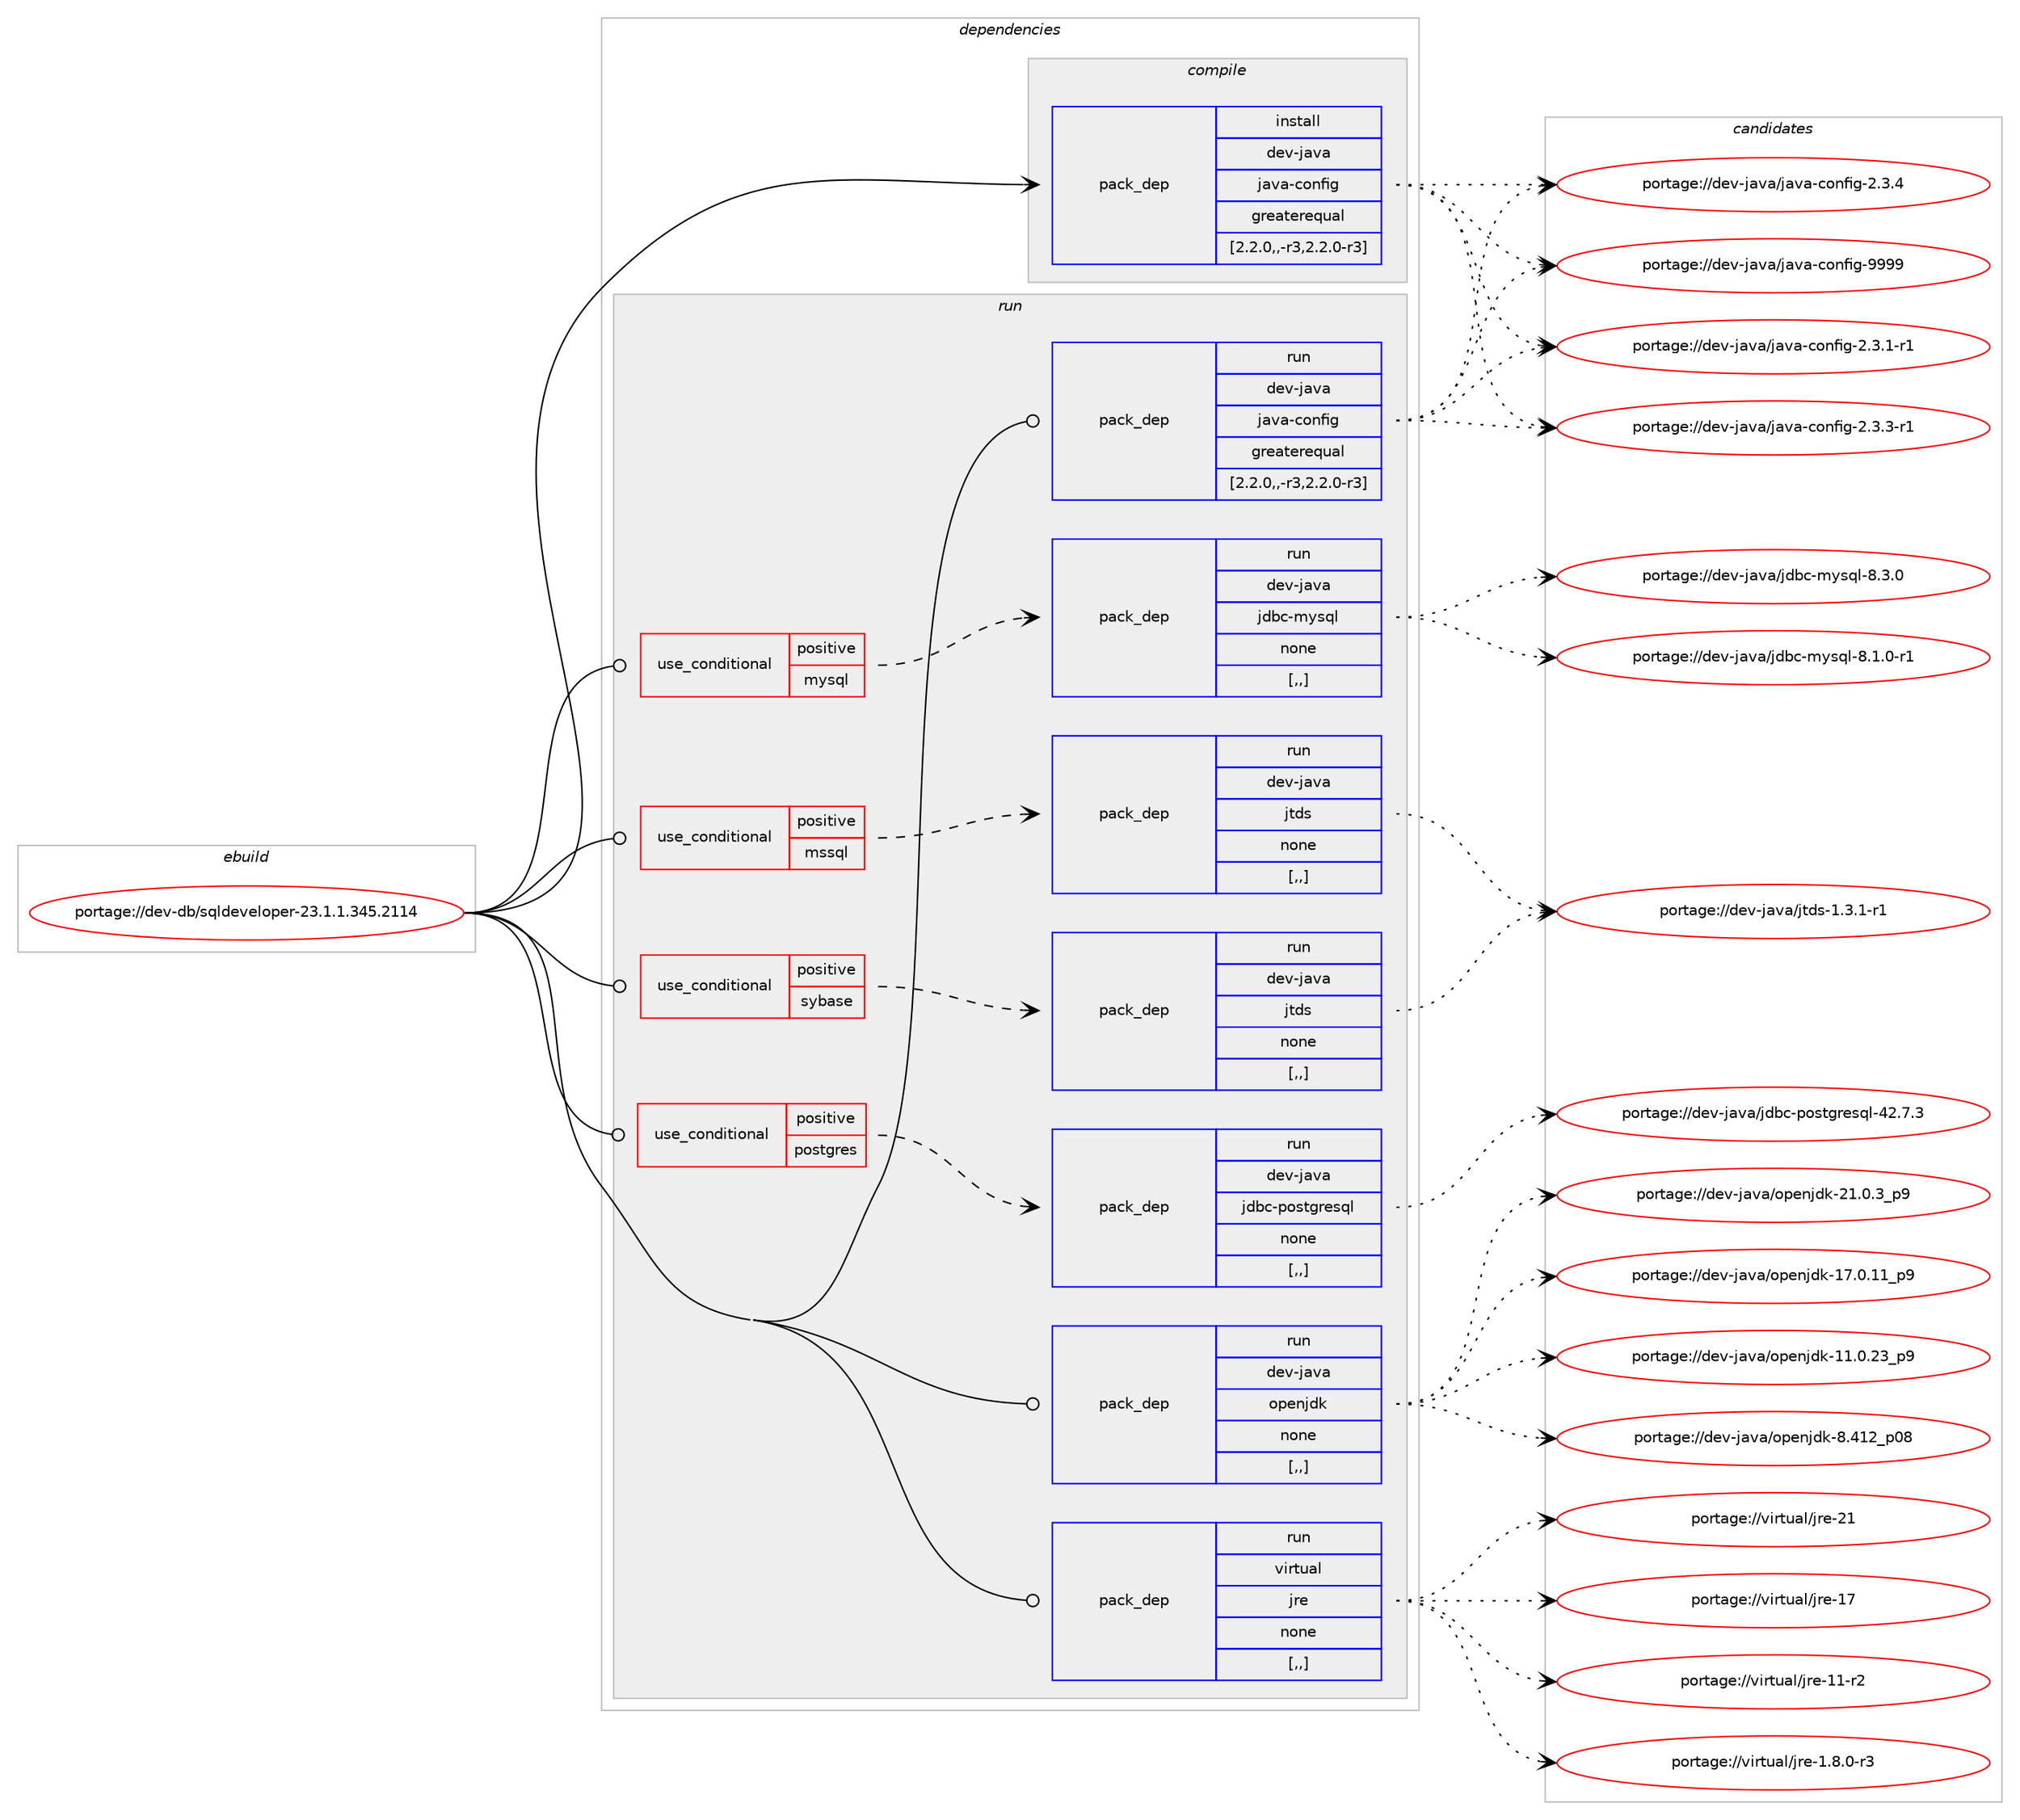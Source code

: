 digraph prolog {

# *************
# Graph options
# *************

newrank=true;
concentrate=true;
compound=true;
graph [rankdir=LR,fontname=Helvetica,fontsize=10,ranksep=1.5];#, ranksep=2.5, nodesep=0.2];
edge  [arrowhead=vee];
node  [fontname=Helvetica,fontsize=10];

# **********
# The ebuild
# **********

subgraph cluster_leftcol {
color=gray;
label=<<i>ebuild</i>>;
id [label="portage://dev-db/sqldeveloper-23.1.1.345.2114", color=red, width=4, href="../dev-db/sqldeveloper-23.1.1.345.2114.svg"];
}

# ****************
# The dependencies
# ****************

subgraph cluster_midcol {
color=gray;
label=<<i>dependencies</i>>;
subgraph cluster_compile {
fillcolor="#eeeeee";
style=filled;
label=<<i>compile</i>>;
subgraph pack51307 {
dependency71198 [label=<<TABLE BORDER="0" CELLBORDER="1" CELLSPACING="0" CELLPADDING="4" WIDTH="220"><TR><TD ROWSPAN="6" CELLPADDING="30">pack_dep</TD></TR><TR><TD WIDTH="110">install</TD></TR><TR><TD>dev-java</TD></TR><TR><TD>java-config</TD></TR><TR><TD>greaterequal</TD></TR><TR><TD>[2.2.0,,-r3,2.2.0-r3]</TD></TR></TABLE>>, shape=none, color=blue];
}
id:e -> dependency71198:w [weight=20,style="solid",arrowhead="vee"];
}
subgraph cluster_compileandrun {
fillcolor="#eeeeee";
style=filled;
label=<<i>compile and run</i>>;
}
subgraph cluster_run {
fillcolor="#eeeeee";
style=filled;
label=<<i>run</i>>;
subgraph cond18941 {
dependency71199 [label=<<TABLE BORDER="0" CELLBORDER="1" CELLSPACING="0" CELLPADDING="4"><TR><TD ROWSPAN="3" CELLPADDING="10">use_conditional</TD></TR><TR><TD>positive</TD></TR><TR><TD>mssql</TD></TR></TABLE>>, shape=none, color=red];
subgraph pack51308 {
dependency71200 [label=<<TABLE BORDER="0" CELLBORDER="1" CELLSPACING="0" CELLPADDING="4" WIDTH="220"><TR><TD ROWSPAN="6" CELLPADDING="30">pack_dep</TD></TR><TR><TD WIDTH="110">run</TD></TR><TR><TD>dev-java</TD></TR><TR><TD>jtds</TD></TR><TR><TD>none</TD></TR><TR><TD>[,,]</TD></TR></TABLE>>, shape=none, color=blue];
}
dependency71199:e -> dependency71200:w [weight=20,style="dashed",arrowhead="vee"];
}
id:e -> dependency71199:w [weight=20,style="solid",arrowhead="odot"];
subgraph cond18942 {
dependency71201 [label=<<TABLE BORDER="0" CELLBORDER="1" CELLSPACING="0" CELLPADDING="4"><TR><TD ROWSPAN="3" CELLPADDING="10">use_conditional</TD></TR><TR><TD>positive</TD></TR><TR><TD>mysql</TD></TR></TABLE>>, shape=none, color=red];
subgraph pack51309 {
dependency71202 [label=<<TABLE BORDER="0" CELLBORDER="1" CELLSPACING="0" CELLPADDING="4" WIDTH="220"><TR><TD ROWSPAN="6" CELLPADDING="30">pack_dep</TD></TR><TR><TD WIDTH="110">run</TD></TR><TR><TD>dev-java</TD></TR><TR><TD>jdbc-mysql</TD></TR><TR><TD>none</TD></TR><TR><TD>[,,]</TD></TR></TABLE>>, shape=none, color=blue];
}
dependency71201:e -> dependency71202:w [weight=20,style="dashed",arrowhead="vee"];
}
id:e -> dependency71201:w [weight=20,style="solid",arrowhead="odot"];
subgraph cond18943 {
dependency71203 [label=<<TABLE BORDER="0" CELLBORDER="1" CELLSPACING="0" CELLPADDING="4"><TR><TD ROWSPAN="3" CELLPADDING="10">use_conditional</TD></TR><TR><TD>positive</TD></TR><TR><TD>postgres</TD></TR></TABLE>>, shape=none, color=red];
subgraph pack51310 {
dependency71204 [label=<<TABLE BORDER="0" CELLBORDER="1" CELLSPACING="0" CELLPADDING="4" WIDTH="220"><TR><TD ROWSPAN="6" CELLPADDING="30">pack_dep</TD></TR><TR><TD WIDTH="110">run</TD></TR><TR><TD>dev-java</TD></TR><TR><TD>jdbc-postgresql</TD></TR><TR><TD>none</TD></TR><TR><TD>[,,]</TD></TR></TABLE>>, shape=none, color=blue];
}
dependency71203:e -> dependency71204:w [weight=20,style="dashed",arrowhead="vee"];
}
id:e -> dependency71203:w [weight=20,style="solid",arrowhead="odot"];
subgraph cond18944 {
dependency71205 [label=<<TABLE BORDER="0" CELLBORDER="1" CELLSPACING="0" CELLPADDING="4"><TR><TD ROWSPAN="3" CELLPADDING="10">use_conditional</TD></TR><TR><TD>positive</TD></TR><TR><TD>sybase</TD></TR></TABLE>>, shape=none, color=red];
subgraph pack51311 {
dependency71206 [label=<<TABLE BORDER="0" CELLBORDER="1" CELLSPACING="0" CELLPADDING="4" WIDTH="220"><TR><TD ROWSPAN="6" CELLPADDING="30">pack_dep</TD></TR><TR><TD WIDTH="110">run</TD></TR><TR><TD>dev-java</TD></TR><TR><TD>jtds</TD></TR><TR><TD>none</TD></TR><TR><TD>[,,]</TD></TR></TABLE>>, shape=none, color=blue];
}
dependency71205:e -> dependency71206:w [weight=20,style="dashed",arrowhead="vee"];
}
id:e -> dependency71205:w [weight=20,style="solid",arrowhead="odot"];
subgraph pack51312 {
dependency71207 [label=<<TABLE BORDER="0" CELLBORDER="1" CELLSPACING="0" CELLPADDING="4" WIDTH="220"><TR><TD ROWSPAN="6" CELLPADDING="30">pack_dep</TD></TR><TR><TD WIDTH="110">run</TD></TR><TR><TD>dev-java</TD></TR><TR><TD>java-config</TD></TR><TR><TD>greaterequal</TD></TR><TR><TD>[2.2.0,,-r3,2.2.0-r3]</TD></TR></TABLE>>, shape=none, color=blue];
}
id:e -> dependency71207:w [weight=20,style="solid",arrowhead="odot"];
subgraph pack51313 {
dependency71208 [label=<<TABLE BORDER="0" CELLBORDER="1" CELLSPACING="0" CELLPADDING="4" WIDTH="220"><TR><TD ROWSPAN="6" CELLPADDING="30">pack_dep</TD></TR><TR><TD WIDTH="110">run</TD></TR><TR><TD>dev-java</TD></TR><TR><TD>openjdk</TD></TR><TR><TD>none</TD></TR><TR><TD>[,,]</TD></TR></TABLE>>, shape=none, color=blue];
}
id:e -> dependency71208:w [weight=20,style="solid",arrowhead="odot"];
subgraph pack51314 {
dependency71209 [label=<<TABLE BORDER="0" CELLBORDER="1" CELLSPACING="0" CELLPADDING="4" WIDTH="220"><TR><TD ROWSPAN="6" CELLPADDING="30">pack_dep</TD></TR><TR><TD WIDTH="110">run</TD></TR><TR><TD>virtual</TD></TR><TR><TD>jre</TD></TR><TR><TD>none</TD></TR><TR><TD>[,,]</TD></TR></TABLE>>, shape=none, color=blue];
}
id:e -> dependency71209:w [weight=20,style="solid",arrowhead="odot"];
}
}

# **************
# The candidates
# **************

subgraph cluster_choices {
rank=same;
color=gray;
label=<<i>candidates</i>>;

subgraph choice51307 {
color=black;
nodesep=1;
choice10010111845106971189747106971189745991111101021051034557575757 [label="portage://dev-java/java-config-9999", color=red, width=4,href="../dev-java/java-config-9999.svg"];
choice1001011184510697118974710697118974599111110102105103455046514652 [label="portage://dev-java/java-config-2.3.4", color=red, width=4,href="../dev-java/java-config-2.3.4.svg"];
choice10010111845106971189747106971189745991111101021051034550465146514511449 [label="portage://dev-java/java-config-2.3.3-r1", color=red, width=4,href="../dev-java/java-config-2.3.3-r1.svg"];
choice10010111845106971189747106971189745991111101021051034550465146494511449 [label="portage://dev-java/java-config-2.3.1-r1", color=red, width=4,href="../dev-java/java-config-2.3.1-r1.svg"];
dependency71198:e -> choice10010111845106971189747106971189745991111101021051034557575757:w [style=dotted,weight="100"];
dependency71198:e -> choice1001011184510697118974710697118974599111110102105103455046514652:w [style=dotted,weight="100"];
dependency71198:e -> choice10010111845106971189747106971189745991111101021051034550465146514511449:w [style=dotted,weight="100"];
dependency71198:e -> choice10010111845106971189747106971189745991111101021051034550465146494511449:w [style=dotted,weight="100"];
}
subgraph choice51308 {
color=black;
nodesep=1;
choice100101118451069711897471061161001154549465146494511449 [label="portage://dev-java/jtds-1.3.1-r1", color=red, width=4,href="../dev-java/jtds-1.3.1-r1.svg"];
dependency71200:e -> choice100101118451069711897471061161001154549465146494511449:w [style=dotted,weight="100"];
}
subgraph choice51309 {
color=black;
nodesep=1;
choice10010111845106971189747106100989945109121115113108455646514648 [label="portage://dev-java/jdbc-mysql-8.3.0", color=red, width=4,href="../dev-java/jdbc-mysql-8.3.0.svg"];
choice100101118451069711897471061009899451091211151131084556464946484511449 [label="portage://dev-java/jdbc-mysql-8.1.0-r1", color=red, width=4,href="../dev-java/jdbc-mysql-8.1.0-r1.svg"];
dependency71202:e -> choice10010111845106971189747106100989945109121115113108455646514648:w [style=dotted,weight="100"];
dependency71202:e -> choice100101118451069711897471061009899451091211151131084556464946484511449:w [style=dotted,weight="100"];
}
subgraph choice51310 {
color=black;
nodesep=1;
choice1001011184510697118974710610098994511211111511610311410111511310845525046554651 [label="portage://dev-java/jdbc-postgresql-42.7.3", color=red, width=4,href="../dev-java/jdbc-postgresql-42.7.3.svg"];
dependency71204:e -> choice1001011184510697118974710610098994511211111511610311410111511310845525046554651:w [style=dotted,weight="100"];
}
subgraph choice51311 {
color=black;
nodesep=1;
choice100101118451069711897471061161001154549465146494511449 [label="portage://dev-java/jtds-1.3.1-r1", color=red, width=4,href="../dev-java/jtds-1.3.1-r1.svg"];
dependency71206:e -> choice100101118451069711897471061161001154549465146494511449:w [style=dotted,weight="100"];
}
subgraph choice51312 {
color=black;
nodesep=1;
choice10010111845106971189747106971189745991111101021051034557575757 [label="portage://dev-java/java-config-9999", color=red, width=4,href="../dev-java/java-config-9999.svg"];
choice1001011184510697118974710697118974599111110102105103455046514652 [label="portage://dev-java/java-config-2.3.4", color=red, width=4,href="../dev-java/java-config-2.3.4.svg"];
choice10010111845106971189747106971189745991111101021051034550465146514511449 [label="portage://dev-java/java-config-2.3.3-r1", color=red, width=4,href="../dev-java/java-config-2.3.3-r1.svg"];
choice10010111845106971189747106971189745991111101021051034550465146494511449 [label="portage://dev-java/java-config-2.3.1-r1", color=red, width=4,href="../dev-java/java-config-2.3.1-r1.svg"];
dependency71207:e -> choice10010111845106971189747106971189745991111101021051034557575757:w [style=dotted,weight="100"];
dependency71207:e -> choice1001011184510697118974710697118974599111110102105103455046514652:w [style=dotted,weight="100"];
dependency71207:e -> choice10010111845106971189747106971189745991111101021051034550465146514511449:w [style=dotted,weight="100"];
dependency71207:e -> choice10010111845106971189747106971189745991111101021051034550465146494511449:w [style=dotted,weight="100"];
}
subgraph choice51313 {
color=black;
nodesep=1;
choice10010111845106971189747111112101110106100107455049464846519511257 [label="portage://dev-java/openjdk-21.0.3_p9", color=red, width=4,href="../dev-java/openjdk-21.0.3_p9.svg"];
choice1001011184510697118974711111210111010610010745495546484649499511257 [label="portage://dev-java/openjdk-17.0.11_p9", color=red, width=4,href="../dev-java/openjdk-17.0.11_p9.svg"];
choice1001011184510697118974711111210111010610010745494946484650519511257 [label="portage://dev-java/openjdk-11.0.23_p9", color=red, width=4,href="../dev-java/openjdk-11.0.23_p9.svg"];
choice10010111845106971189747111112101110106100107455646524950951124856 [label="portage://dev-java/openjdk-8.412_p08", color=red, width=4,href="../dev-java/openjdk-8.412_p08.svg"];
dependency71208:e -> choice10010111845106971189747111112101110106100107455049464846519511257:w [style=dotted,weight="100"];
dependency71208:e -> choice1001011184510697118974711111210111010610010745495546484649499511257:w [style=dotted,weight="100"];
dependency71208:e -> choice1001011184510697118974711111210111010610010745494946484650519511257:w [style=dotted,weight="100"];
dependency71208:e -> choice10010111845106971189747111112101110106100107455646524950951124856:w [style=dotted,weight="100"];
}
subgraph choice51314 {
color=black;
nodesep=1;
choice1181051141161179710847106114101455049 [label="portage://virtual/jre-21", color=red, width=4,href="../virtual/jre-21.svg"];
choice1181051141161179710847106114101454955 [label="portage://virtual/jre-17", color=red, width=4,href="../virtual/jre-17.svg"];
choice11810511411611797108471061141014549494511450 [label="portage://virtual/jre-11-r2", color=red, width=4,href="../virtual/jre-11-r2.svg"];
choice11810511411611797108471061141014549465646484511451 [label="portage://virtual/jre-1.8.0-r3", color=red, width=4,href="../virtual/jre-1.8.0-r3.svg"];
dependency71209:e -> choice1181051141161179710847106114101455049:w [style=dotted,weight="100"];
dependency71209:e -> choice1181051141161179710847106114101454955:w [style=dotted,weight="100"];
dependency71209:e -> choice11810511411611797108471061141014549494511450:w [style=dotted,weight="100"];
dependency71209:e -> choice11810511411611797108471061141014549465646484511451:w [style=dotted,weight="100"];
}
}

}
